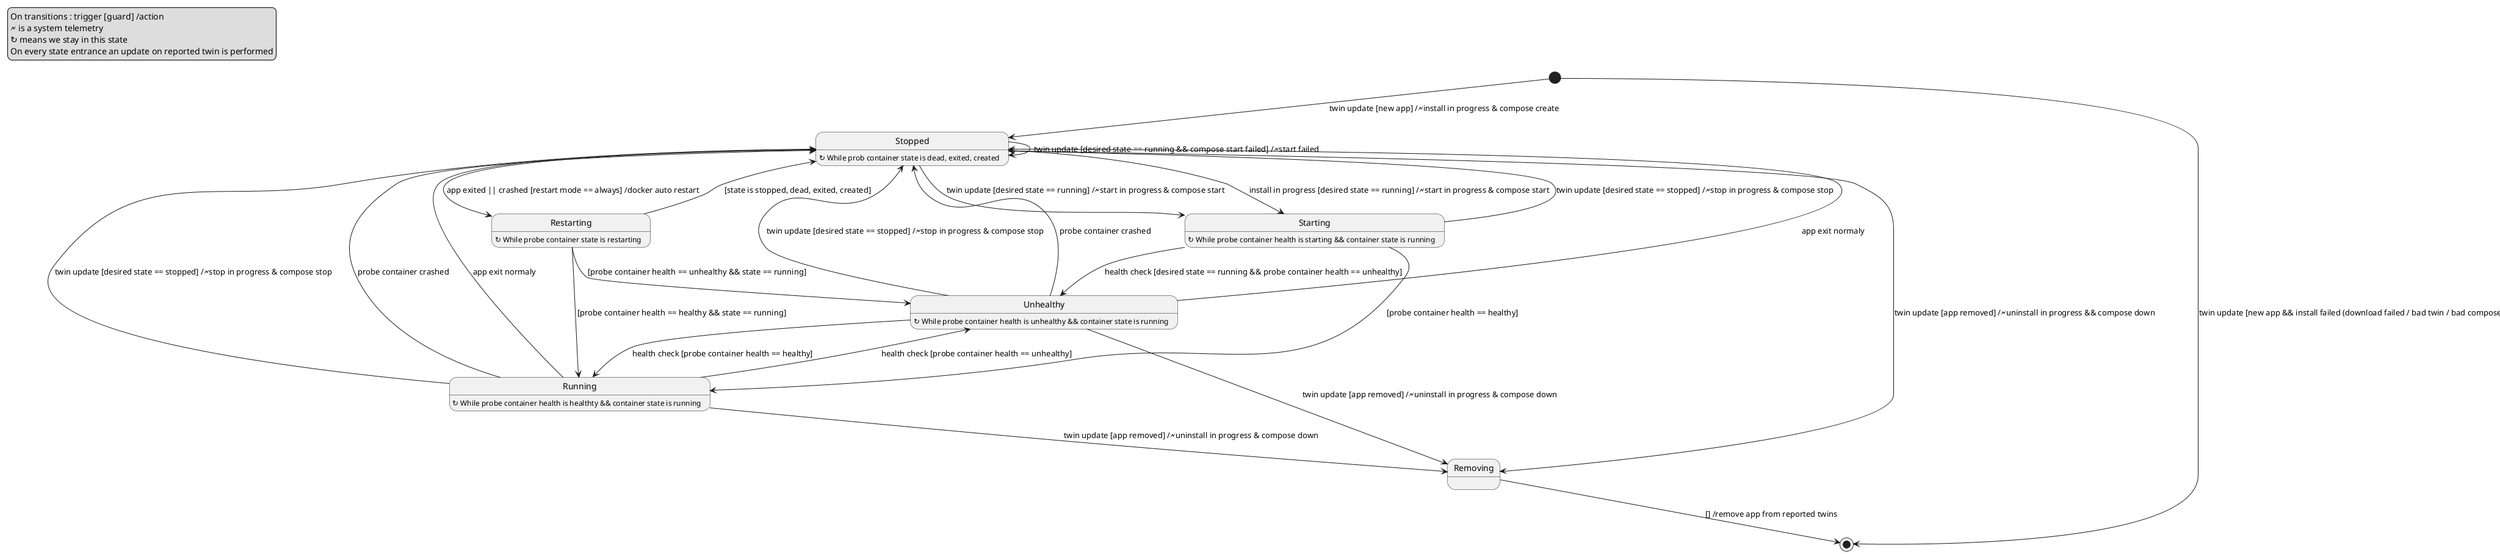 @startuml
legend top left
  On transitions : trigger [guard] /action
  🗲 is a system telemetry
  ↻ means we stay in this state
  On every state entrance an update on reported twin is performed
endlegend
' Tested
[*]        -down-> Stopped: twin update [new app] /🗲install in progress & compose create
' Tested
[*]            --> [*]        : twin update [new app && install failed (download failed / bad twin / bad compose / ...)] /🗲install failed && clean artefacts
' Tested
Stopped                       : ↻ While prob container state is dead, exited, created
' Tested (update testcase with check transient state starting)
Stopped        --> Starting   : twin update [desired state == running] /🗲start in progress & compose start
' Tested (update testcase with check transient state starting)
Stopped        --> Starting   : install in progress [desired state == running] /🗲start in progress & compose start
' Not tested
Stopped        --> Restarting : app exited || crashed [restart mode == always] /docker auto restart
' Tested
Stopped        --> Stopped    : twin update [desired state == running && compose start failed] /🗲start failed
' Tested (update testcase with check transient state removing)
Stopped        --> Removing   : twin update [app removed] /🗲uninstall in progress && compose down
' Not tested
Starting                      : ↻ While probe container health is starting && container state is running
' Tested (update testcase with check transient state starting)
Starting       --> Running    : [probe container health == healthy]
' Tested (update testcase with check transient state starting)
Starting       --> Unhealthy  : health check [desired state == running && probe container health == unhealthy]
' Not tested
Starting       --> Stopped    : twin update [desired state == stopped] /🗲stop in progress & compose stop
' Tested
Running                       : ↻ While probe container health is healthty && container state is running
' Tested
Running        --> Stopped    : twin update [desired state == stopped] /🗲stop in progress & compose stop
' Not tested
Running        --> Stopped    : probe container crashed
' Not tested
Running        --> Stopped    : app exit normaly
' Not tested
Running        --> Unhealthy  : health check [probe container health == unhealthy]
' Tested (update testcase with check transient state removing)
Running        --> Removing   : twin update [app removed] /🗲uninstall in progress & compose down
' Tested
Unhealthy                     : ↻ While probe container health is unhealthy && container state is running
' Not tested
Unhealthy      --> Stopped    : twin update [desired state == stopped] /🗲stop in progress & compose stop
' Not tested
Unhealthy      --> Stopped    : probe container crashed
' Not tested
Unhealthy      --> Stopped    : app exit normaly
' Not tested
Unhealthy      --> Running    : health check [probe container health == healthy]
' Not tested
Unhealthy      --> Removing   : twin update [app removed] /🗲uninstall in progress & compose down
' Not tested
Restarting                    : ↻ While probe container state is restarting
' Not tested
Restarting     --> Stopped    : [state is stopped, dead, exited, created]
' Not tested
Restarting     --> Unhealthy  : [probe container health == unhealthy && state == running]
' Not tested
Restarting     --> Running    : [probe container health == healthy && state == running]
' Tested (update testcase with check transient state removing)
Removing       --> [*]        : [] /remove app from reported twins
@enduml
